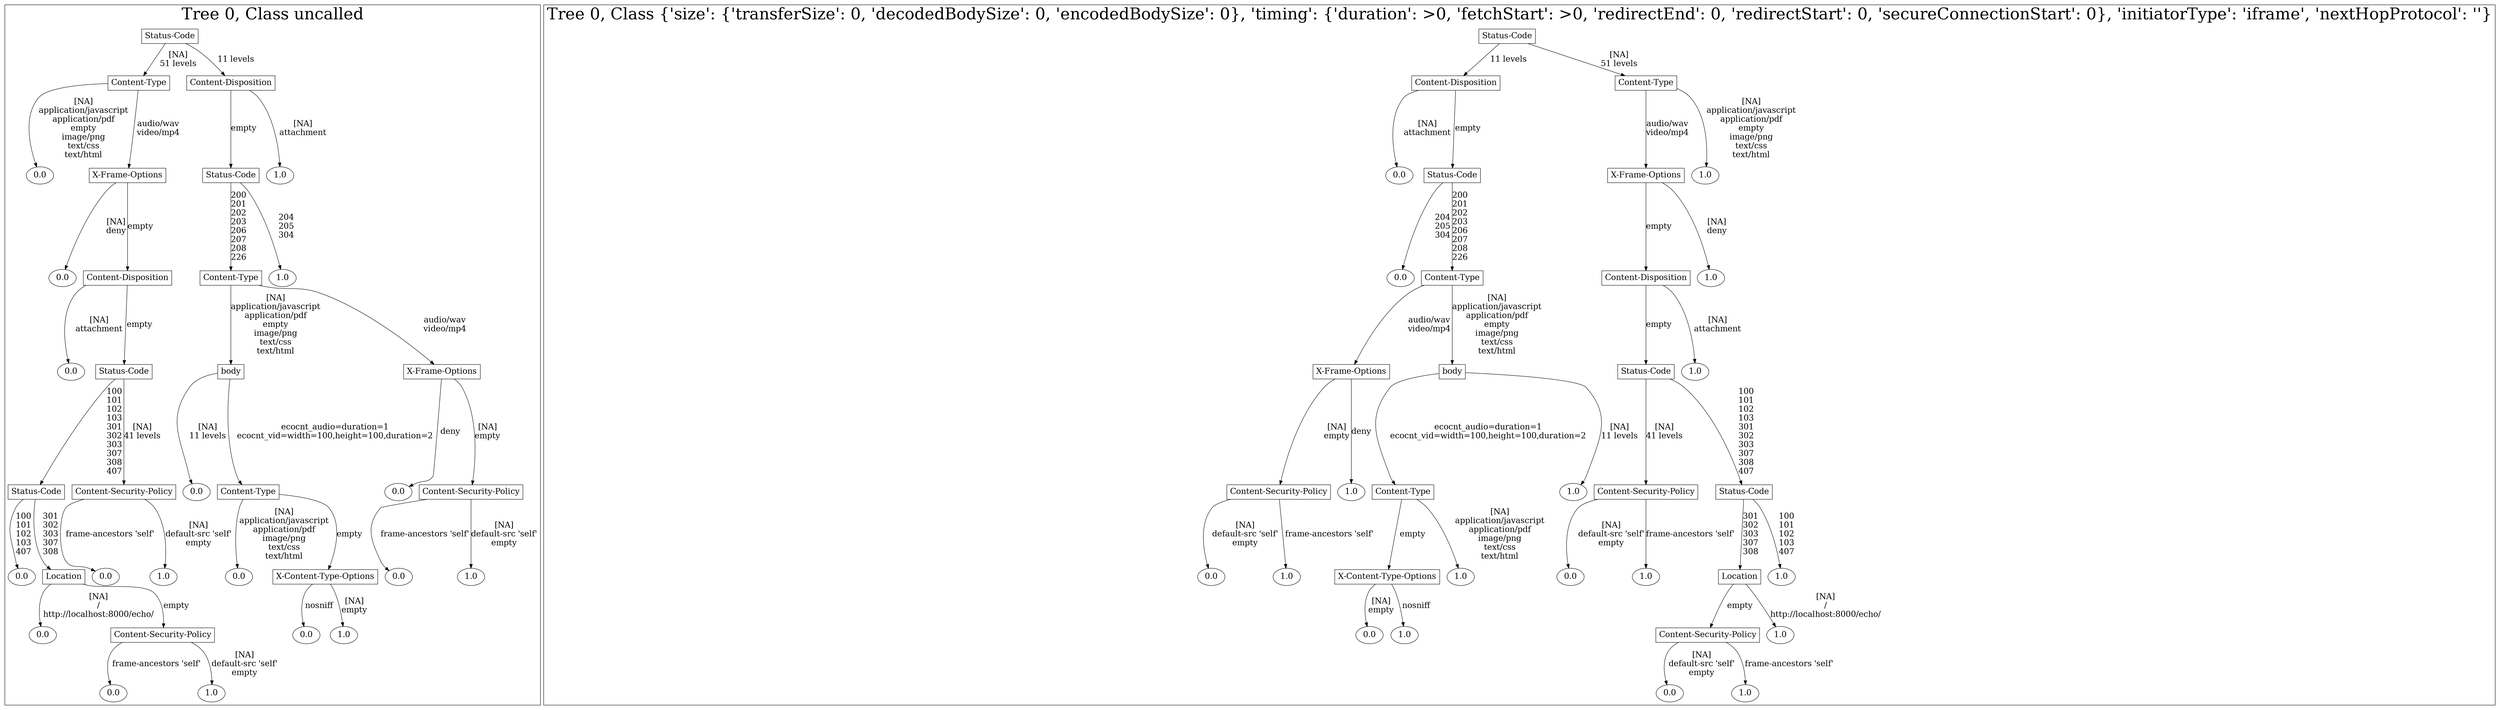 /*
Generated by:
    http://https://github.com/h2oai/h2o-3/tree/master/h2o-genmodel/src/main/java/hex/genmodel/tools/PrintMojo.java
*/

/*
On a mac:

$ brew install graphviz
$ dot -Tpng file.gv -o file.png
$ open file.png
*/

digraph G {

subgraph cluster_0 {
/* Nodes */

/* Level 0 */
{
"SG_0_Node_0" [shape=box, fontsize=20, label="Status-Code"]
}

/* Level 1 */
{
"SG_0_Node_1" [shape=box, fontsize=20, label="Content-Type"]
"SG_0_Node_2" [shape=box, fontsize=20, label="Content-Disposition"]
}

/* Level 2 */
{
"SG_0_Node_17" [fontsize=20, label="0.0"]
"SG_0_Node_3" [shape=box, fontsize=20, label="X-Frame-Options"]
"SG_0_Node_4" [shape=box, fontsize=20, label="Status-Code"]
"SG_0_Node_18" [fontsize=20, label="1.0"]
}

/* Level 3 */
{
"SG_0_Node_19" [fontsize=20, label="0.0"]
"SG_0_Node_5" [shape=box, fontsize=20, label="Content-Disposition"]
"SG_0_Node_6" [shape=box, fontsize=20, label="Content-Type"]
"SG_0_Node_20" [fontsize=20, label="1.0"]
}

/* Level 4 */
{
"SG_0_Node_21" [fontsize=20, label="0.0"]
"SG_0_Node_7" [shape=box, fontsize=20, label="Status-Code"]
"SG_0_Node_8" [shape=box, fontsize=20, label="body"]
"SG_0_Node_9" [shape=box, fontsize=20, label="X-Frame-Options"]
}

/* Level 5 */
{
"SG_0_Node_10" [shape=box, fontsize=20, label="Status-Code"]
"SG_0_Node_11" [shape=box, fontsize=20, label="Content-Security-Policy"]
"SG_0_Node_22" [fontsize=20, label="0.0"]
"SG_0_Node_12" [shape=box, fontsize=20, label="Content-Type"]
"SG_0_Node_23" [fontsize=20, label="0.0"]
"SG_0_Node_13" [shape=box, fontsize=20, label="Content-Security-Policy"]
}

/* Level 6 */
{
"SG_0_Node_24" [fontsize=20, label="0.0"]
"SG_0_Node_14" [shape=box, fontsize=20, label="Location"]
"SG_0_Node_25" [fontsize=20, label="0.0"]
"SG_0_Node_26" [fontsize=20, label="1.0"]
"SG_0_Node_27" [fontsize=20, label="0.0"]
"SG_0_Node_15" [shape=box, fontsize=20, label="X-Content-Type-Options"]
"SG_0_Node_28" [fontsize=20, label="0.0"]
"SG_0_Node_29" [fontsize=20, label="1.0"]
}

/* Level 7 */
{
"SG_0_Node_30" [fontsize=20, label="0.0"]
"SG_0_Node_16" [shape=box, fontsize=20, label="Content-Security-Policy"]
"SG_0_Node_31" [fontsize=20, label="0.0"]
"SG_0_Node_32" [fontsize=20, label="1.0"]
}

/* Level 8 */
{
"SG_0_Node_33" [fontsize=20, label="0.0"]
"SG_0_Node_34" [fontsize=20, label="1.0"]
}

/* Edges */
"SG_0_Node_0" -> "SG_0_Node_1" [fontsize=20, label="[NA]
51 levels
"]
"SG_0_Node_0" -> "SG_0_Node_2" [fontsize=20, label="11 levels
"]
"SG_0_Node_2" -> "SG_0_Node_4" [fontsize=20, label="empty
"]
"SG_0_Node_2" -> "SG_0_Node_18" [fontsize=20, label="[NA]
attachment
"]
"SG_0_Node_4" -> "SG_0_Node_6" [fontsize=20, label="200
201
202
203
206
207
208
226
"]
"SG_0_Node_4" -> "SG_0_Node_20" [fontsize=20, label="204
205
304
"]
"SG_0_Node_6" -> "SG_0_Node_8" [fontsize=20, label="[NA]
application/javascript
application/pdf
empty
image/png
text/css
text/html
"]
"SG_0_Node_6" -> "SG_0_Node_9" [fontsize=20, label="audio/wav
video/mp4
"]
"SG_0_Node_9" -> "SG_0_Node_23" [fontsize=20, label="deny
"]
"SG_0_Node_9" -> "SG_0_Node_13" [fontsize=20, label="[NA]
empty
"]
"SG_0_Node_13" -> "SG_0_Node_28" [fontsize=20, label="frame-ancestors 'self'
"]
"SG_0_Node_13" -> "SG_0_Node_29" [fontsize=20, label="[NA]
default-src 'self'
empty
"]
"SG_0_Node_8" -> "SG_0_Node_22" [fontsize=20, label="[NA]
11 levels
"]
"SG_0_Node_8" -> "SG_0_Node_12" [fontsize=20, label="ecocnt_audio=duration=1
ecocnt_vid=width=100,height=100,duration=2
"]
"SG_0_Node_12" -> "SG_0_Node_27" [fontsize=20, label="[NA]
application/javascript
application/pdf
image/png
text/css
text/html
"]
"SG_0_Node_12" -> "SG_0_Node_15" [fontsize=20, label="empty
"]
"SG_0_Node_15" -> "SG_0_Node_31" [fontsize=20, label="nosniff
"]
"SG_0_Node_15" -> "SG_0_Node_32" [fontsize=20, label="[NA]
empty
"]
"SG_0_Node_1" -> "SG_0_Node_17" [fontsize=20, label="[NA]
application/javascript
application/pdf
empty
image/png
text/css
text/html
"]
"SG_0_Node_1" -> "SG_0_Node_3" [fontsize=20, label="audio/wav
video/mp4
"]
"SG_0_Node_3" -> "SG_0_Node_19" [fontsize=20, label="[NA]
deny
"]
"SG_0_Node_3" -> "SG_0_Node_5" [fontsize=20, label="empty
"]
"SG_0_Node_5" -> "SG_0_Node_21" [fontsize=20, label="[NA]
attachment
"]
"SG_0_Node_5" -> "SG_0_Node_7" [fontsize=20, label="empty
"]
"SG_0_Node_7" -> "SG_0_Node_10" [fontsize=20, label="100
101
102
103
301
302
303
307
308
407
"]
"SG_0_Node_7" -> "SG_0_Node_11" [fontsize=20, label="[NA]
41 levels
"]
"SG_0_Node_11" -> "SG_0_Node_25" [fontsize=20, label="frame-ancestors 'self'
"]
"SG_0_Node_11" -> "SG_0_Node_26" [fontsize=20, label="[NA]
default-src 'self'
empty
"]
"SG_0_Node_10" -> "SG_0_Node_24" [fontsize=20, label="100
101
102
103
407
"]
"SG_0_Node_10" -> "SG_0_Node_14" [fontsize=20, label="301
302
303
307
308
"]
"SG_0_Node_14" -> "SG_0_Node_30" [fontsize=20, label="[NA]
/
http://localhost:8000/echo/
"]
"SG_0_Node_14" -> "SG_0_Node_16" [fontsize=20, label="empty
"]
"SG_0_Node_16" -> "SG_0_Node_33" [fontsize=20, label="frame-ancestors 'self'
"]
"SG_0_Node_16" -> "SG_0_Node_34" [fontsize=20, label="[NA]
default-src 'self'
empty
"]

fontsize=40
label="Tree 0, Class uncalled"
}

subgraph cluster_1 {
/* Nodes */

/* Level 0 */
{
"SG_1_Node_0" [shape=box, fontsize=20, label="Status-Code"]
}

/* Level 1 */
{
"SG_1_Node_1" [shape=box, fontsize=20, label="Content-Disposition"]
"SG_1_Node_2" [shape=box, fontsize=20, label="Content-Type"]
}

/* Level 2 */
{
"SG_1_Node_17" [fontsize=20, label="0.0"]
"SG_1_Node_3" [shape=box, fontsize=20, label="Status-Code"]
"SG_1_Node_4" [shape=box, fontsize=20, label="X-Frame-Options"]
"SG_1_Node_18" [fontsize=20, label="1.0"]
}

/* Level 3 */
{
"SG_1_Node_19" [fontsize=20, label="0.0"]
"SG_1_Node_5" [shape=box, fontsize=20, label="Content-Type"]
"SG_1_Node_6" [shape=box, fontsize=20, label="Content-Disposition"]
"SG_1_Node_20" [fontsize=20, label="1.0"]
}

/* Level 4 */
{
"SG_1_Node_7" [shape=box, fontsize=20, label="X-Frame-Options"]
"SG_1_Node_8" [shape=box, fontsize=20, label="body"]
"SG_1_Node_9" [shape=box, fontsize=20, label="Status-Code"]
"SG_1_Node_21" [fontsize=20, label="1.0"]
}

/* Level 5 */
{
"SG_1_Node_10" [shape=box, fontsize=20, label="Content-Security-Policy"]
"SG_1_Node_22" [fontsize=20, label="1.0"]
"SG_1_Node_11" [shape=box, fontsize=20, label="Content-Type"]
"SG_1_Node_23" [fontsize=20, label="1.0"]
"SG_1_Node_12" [shape=box, fontsize=20, label="Content-Security-Policy"]
"SG_1_Node_13" [shape=box, fontsize=20, label="Status-Code"]
}

/* Level 6 */
{
"SG_1_Node_24" [fontsize=20, label="0.0"]
"SG_1_Node_25" [fontsize=20, label="1.0"]
"SG_1_Node_14" [shape=box, fontsize=20, label="X-Content-Type-Options"]
"SG_1_Node_26" [fontsize=20, label="1.0"]
"SG_1_Node_27" [fontsize=20, label="0.0"]
"SG_1_Node_28" [fontsize=20, label="1.0"]
"SG_1_Node_15" [shape=box, fontsize=20, label="Location"]
"SG_1_Node_29" [fontsize=20, label="1.0"]
}

/* Level 7 */
{
"SG_1_Node_30" [fontsize=20, label="0.0"]
"SG_1_Node_31" [fontsize=20, label="1.0"]
"SG_1_Node_16" [shape=box, fontsize=20, label="Content-Security-Policy"]
"SG_1_Node_32" [fontsize=20, label="1.0"]
}

/* Level 8 */
{
"SG_1_Node_33" [fontsize=20, label="0.0"]
"SG_1_Node_34" [fontsize=20, label="1.0"]
}

/* Edges */
"SG_1_Node_0" -> "SG_1_Node_1" [fontsize=20, label="11 levels
"]
"SG_1_Node_0" -> "SG_1_Node_2" [fontsize=20, label="[NA]
51 levels
"]
"SG_1_Node_2" -> "SG_1_Node_4" [fontsize=20, label="audio/wav
video/mp4
"]
"SG_1_Node_2" -> "SG_1_Node_18" [fontsize=20, label="[NA]
application/javascript
application/pdf
empty
image/png
text/css
text/html
"]
"SG_1_Node_4" -> "SG_1_Node_6" [fontsize=20, label="empty
"]
"SG_1_Node_4" -> "SG_1_Node_20" [fontsize=20, label="[NA]
deny
"]
"SG_1_Node_6" -> "SG_1_Node_9" [fontsize=20, label="empty
"]
"SG_1_Node_6" -> "SG_1_Node_21" [fontsize=20, label="[NA]
attachment
"]
"SG_1_Node_9" -> "SG_1_Node_12" [fontsize=20, label="[NA]
41 levels
"]
"SG_1_Node_9" -> "SG_1_Node_13" [fontsize=20, label="100
101
102
103
301
302
303
307
308
407
"]
"SG_1_Node_13" -> "SG_1_Node_15" [fontsize=20, label="301
302
303
307
308
"]
"SG_1_Node_13" -> "SG_1_Node_29" [fontsize=20, label="100
101
102
103
407
"]
"SG_1_Node_15" -> "SG_1_Node_16" [fontsize=20, label="empty
"]
"SG_1_Node_15" -> "SG_1_Node_32" [fontsize=20, label="[NA]
/
http://localhost:8000/echo/
"]
"SG_1_Node_16" -> "SG_1_Node_33" [fontsize=20, label="[NA]
default-src 'self'
empty
"]
"SG_1_Node_16" -> "SG_1_Node_34" [fontsize=20, label="frame-ancestors 'self'
"]
"SG_1_Node_12" -> "SG_1_Node_27" [fontsize=20, label="[NA]
default-src 'self'
empty
"]
"SG_1_Node_12" -> "SG_1_Node_28" [fontsize=20, label="frame-ancestors 'self'
"]
"SG_1_Node_1" -> "SG_1_Node_17" [fontsize=20, label="[NA]
attachment
"]
"SG_1_Node_1" -> "SG_1_Node_3" [fontsize=20, label="empty
"]
"SG_1_Node_3" -> "SG_1_Node_19" [fontsize=20, label="204
205
304
"]
"SG_1_Node_3" -> "SG_1_Node_5" [fontsize=20, label="200
201
202
203
206
207
208
226
"]
"SG_1_Node_5" -> "SG_1_Node_7" [fontsize=20, label="audio/wav
video/mp4
"]
"SG_1_Node_5" -> "SG_1_Node_8" [fontsize=20, label="[NA]
application/javascript
application/pdf
empty
image/png
text/css
text/html
"]
"SG_1_Node_8" -> "SG_1_Node_11" [fontsize=20, label="ecocnt_audio=duration=1
ecocnt_vid=width=100,height=100,duration=2
"]
"SG_1_Node_8" -> "SG_1_Node_23" [fontsize=20, label="[NA]
11 levels
"]
"SG_1_Node_11" -> "SG_1_Node_14" [fontsize=20, label="empty
"]
"SG_1_Node_11" -> "SG_1_Node_26" [fontsize=20, label="[NA]
application/javascript
application/pdf
image/png
text/css
text/html
"]
"SG_1_Node_14" -> "SG_1_Node_30" [fontsize=20, label="[NA]
empty
"]
"SG_1_Node_14" -> "SG_1_Node_31" [fontsize=20, label="nosniff
"]
"SG_1_Node_7" -> "SG_1_Node_10" [fontsize=20, label="[NA]
empty
"]
"SG_1_Node_7" -> "SG_1_Node_22" [fontsize=20, label="deny
"]
"SG_1_Node_10" -> "SG_1_Node_24" [fontsize=20, label="[NA]
default-src 'self'
empty
"]
"SG_1_Node_10" -> "SG_1_Node_25" [fontsize=20, label="frame-ancestors 'self'
"]

fontsize=40
label="Tree 0, Class {'size': {'transferSize': 0, 'decodedBodySize': 0, 'encodedBodySize': 0}, 'timing': {'duration': >0, 'fetchStart': >0, 'redirectEnd': 0, 'redirectStart': 0, 'secureConnectionStart': 0}, 'initiatorType': 'iframe', 'nextHopProtocol': ''}"
}

}

